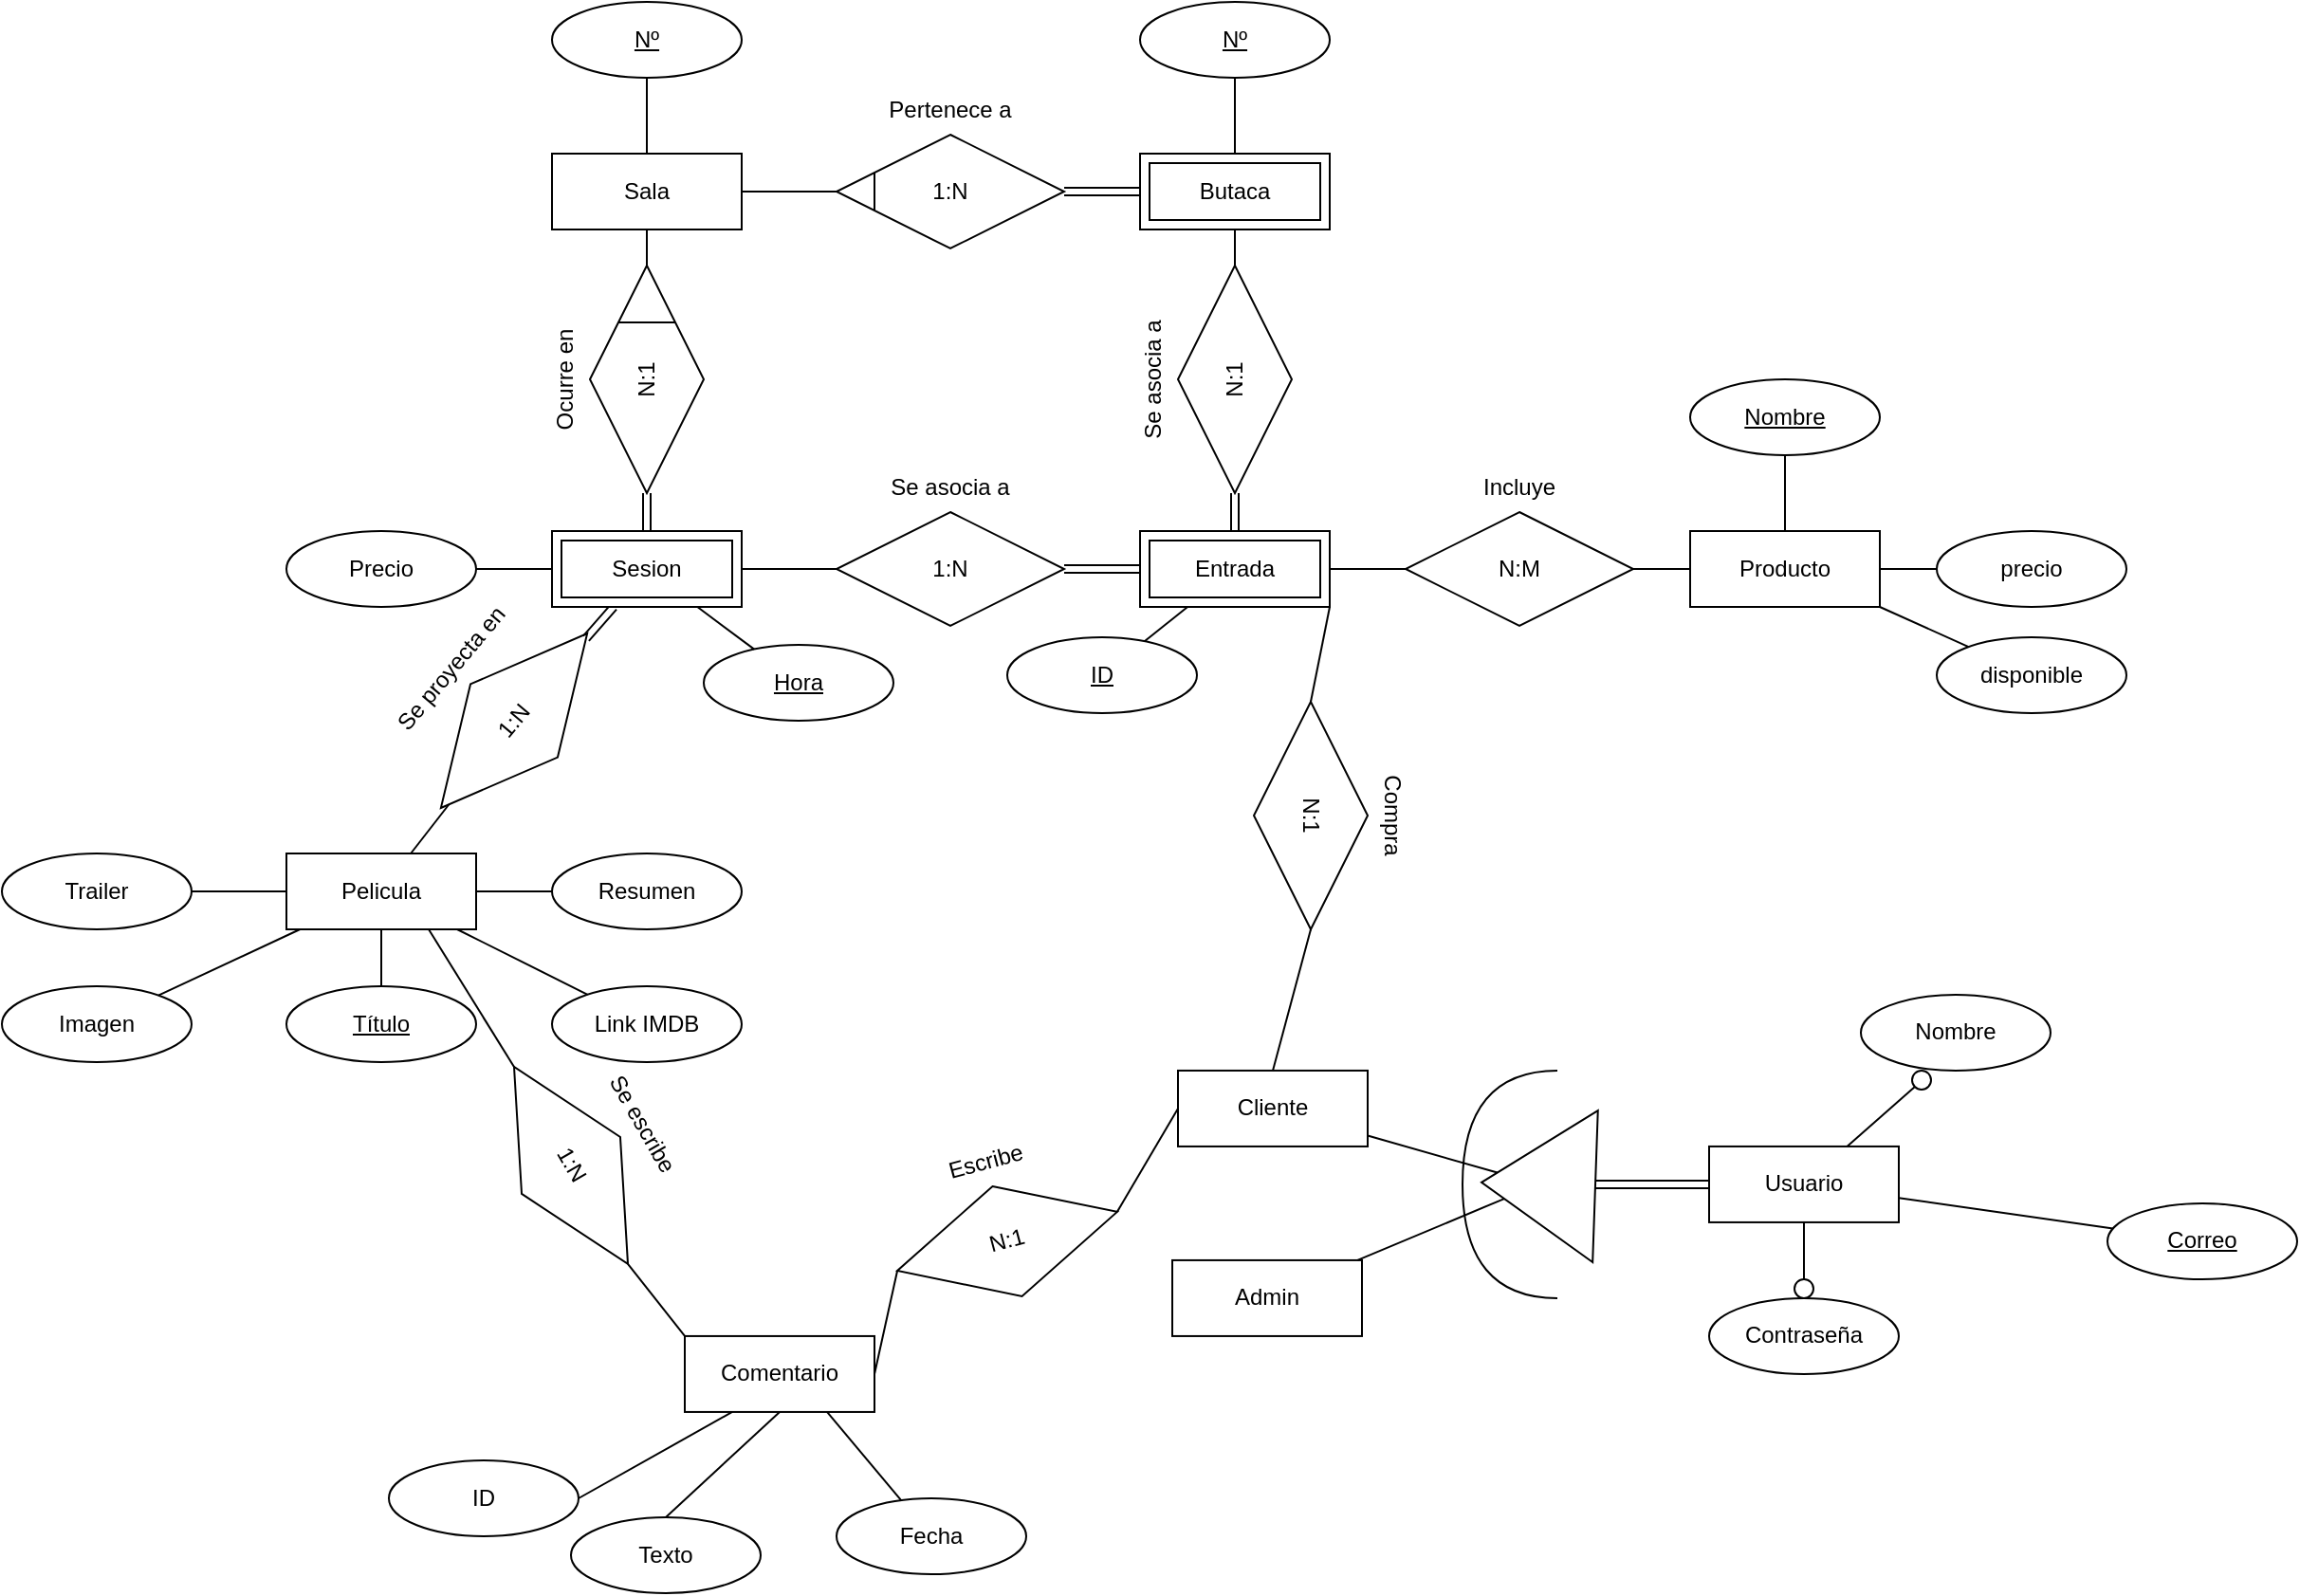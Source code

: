 <mxfile version="24.8.4">
  <diagram name="Página-1" id="i1TB0uVRsY2yhB7BvlCC">
    <mxGraphModel dx="1434" dy="738" grid="1" gridSize="10" guides="1" tooltips="1" connect="1" arrows="1" fold="1" page="1" pageScale="1" pageWidth="827" pageHeight="1169" math="0" shadow="0">
      <root>
        <mxCell id="0" />
        <mxCell id="1" parent="0" />
        <mxCell id="Ai4rZ1VYw9TOSwo746iE-4" value="Producto" style="whiteSpace=wrap;html=1;align=center;" parent="1" vertex="1">
          <mxGeometry x="1000" y="320" width="100" height="40" as="geometry" />
        </mxCell>
        <mxCell id="Ai4rZ1VYw9TOSwo746iE-5" value="Sala" style="whiteSpace=wrap;html=1;align=center;" parent="1" vertex="1">
          <mxGeometry x="400" y="121" width="100" height="40" as="geometry" />
        </mxCell>
        <mxCell id="Ai4rZ1VYw9TOSwo746iE-7" value="Pelicula" style="whiteSpace=wrap;html=1;align=center;" parent="1" vertex="1">
          <mxGeometry x="260" y="490" width="100" height="40" as="geometry" />
        </mxCell>
        <mxCell id="Ai4rZ1VYw9TOSwo746iE-12" value="Butaca" style="shape=ext;margin=3;double=1;whiteSpace=wrap;html=1;align=center;" parent="1" vertex="1">
          <mxGeometry x="710" y="121" width="100" height="40" as="geometry" />
        </mxCell>
        <mxCell id="Ai4rZ1VYw9TOSwo746iE-15" value="" style="endArrow=none;html=1;rounded=0;" parent="1" source="Ai4rZ1VYw9TOSwo746iE-13" target="Ai4rZ1VYw9TOSwo746iE-5" edge="1">
          <mxGeometry relative="1" as="geometry">
            <mxPoint x="368" y="151" as="sourcePoint" />
            <mxPoint x="528" y="151" as="targetPoint" />
          </mxGeometry>
        </mxCell>
        <mxCell id="Ai4rZ1VYw9TOSwo746iE-20" value="&lt;div&gt;Ocurre en&lt;/div&gt;&lt;div&gt;&lt;br&gt;&lt;/div&gt;&lt;div&gt;&lt;br&gt;&lt;/div&gt;&lt;div&gt;N:1&lt;/div&gt;&lt;div&gt;&lt;br&gt;&lt;/div&gt;&lt;div&gt;&lt;br&gt;&lt;/div&gt;&lt;div&gt;&lt;br&gt;&lt;/div&gt;" style="shape=rhombus;perimeter=rhombusPerimeter;whiteSpace=wrap;html=1;align=center;rotation=-90;" parent="1" vertex="1">
          <mxGeometry x="390" y="210" width="120" height="60" as="geometry" />
        </mxCell>
        <mxCell id="Ai4rZ1VYw9TOSwo746iE-23" value="" style="group" parent="1" vertex="1" connectable="0">
          <mxGeometry x="550" y="111" width="120" height="60" as="geometry" />
        </mxCell>
        <mxCell id="Ai4rZ1VYw9TOSwo746iE-13" value="&lt;div&gt;Pertenece a&lt;/div&gt;&lt;div&gt;&lt;br&gt;&lt;/div&gt;&lt;div&gt;&lt;br&gt;&lt;/div&gt;&lt;div&gt;1:N&lt;/div&gt;&lt;div&gt;&lt;br&gt;&lt;/div&gt;&lt;div&gt;&lt;br&gt;&lt;/div&gt;&lt;div&gt;&lt;br&gt;&lt;/div&gt;" style="shape=rhombus;perimeter=rhombusPerimeter;whiteSpace=wrap;html=1;align=center;" parent="Ai4rZ1VYw9TOSwo746iE-23" vertex="1">
          <mxGeometry width="120" height="60" as="geometry" />
        </mxCell>
        <mxCell id="Ai4rZ1VYw9TOSwo746iE-22" value="" style="endArrow=none;html=1;rounded=0;" parent="Ai4rZ1VYw9TOSwo746iE-23" edge="1">
          <mxGeometry relative="1" as="geometry">
            <mxPoint x="20" y="40" as="sourcePoint" />
            <mxPoint x="20" y="20" as="targetPoint" />
          </mxGeometry>
        </mxCell>
        <mxCell id="Ai4rZ1VYw9TOSwo746iE-26" value="&lt;div&gt;Se proyecta en&lt;/div&gt;&lt;div&gt;&lt;br&gt;&lt;/div&gt;&lt;div&gt;&lt;br&gt;&lt;/div&gt;&lt;div&gt;1:N&lt;/div&gt;&lt;div&gt;&lt;br&gt;&lt;/div&gt;&lt;div&gt;&lt;br&gt;&lt;/div&gt;&lt;div&gt;&lt;br&gt;&lt;/div&gt;" style="shape=rhombus;perimeter=rhombusPerimeter;whiteSpace=wrap;html=1;align=center;rotation=-50;" parent="1" vertex="1">
          <mxGeometry x="320" y="390" width="120" height="60" as="geometry" />
        </mxCell>
        <mxCell id="Ai4rZ1VYw9TOSwo746iE-28" value="" style="endArrow=none;html=1;rounded=0;" parent="1" source="Ai4rZ1VYw9TOSwo746iE-26" target="Ai4rZ1VYw9TOSwo746iE-7" edge="1">
          <mxGeometry relative="1" as="geometry">
            <mxPoint x="490" y="490" as="sourcePoint" />
            <mxPoint x="515" y="530" as="targetPoint" />
          </mxGeometry>
        </mxCell>
        <mxCell id="Ai4rZ1VYw9TOSwo746iE-29" value="Se asocia a&lt;div&gt;&lt;br&gt;&lt;/div&gt;&lt;div&gt;&lt;br&gt;&lt;/div&gt;&lt;div&gt;1:N&lt;/div&gt;&lt;div&gt;&lt;br&gt;&lt;/div&gt;&lt;div&gt;&lt;br&gt;&lt;/div&gt;&lt;div&gt;&lt;br&gt;&lt;/div&gt;" style="shape=rhombus;perimeter=rhombusPerimeter;whiteSpace=wrap;html=1;align=center;" parent="1" vertex="1">
          <mxGeometry x="550" y="310" width="120" height="60" as="geometry" />
        </mxCell>
        <mxCell id="Ai4rZ1VYw9TOSwo746iE-30" value="" style="endArrow=none;html=1;rounded=0;" parent="1" target="Ai4rZ1VYw9TOSwo746iE-29" edge="1">
          <mxGeometry relative="1" as="geometry">
            <mxPoint x="500" y="340" as="sourcePoint" />
            <mxPoint x="610" y="360" as="targetPoint" />
          </mxGeometry>
        </mxCell>
        <mxCell id="Ai4rZ1VYw9TOSwo746iE-32" value="Incluye&lt;div&gt;&lt;br&gt;&lt;/div&gt;&lt;div&gt;&lt;br&gt;&lt;/div&gt;&lt;div&gt;N:M&lt;/div&gt;&lt;div&gt;&lt;br&gt;&lt;/div&gt;&lt;div&gt;&lt;br&gt;&lt;/div&gt;&lt;div&gt;&lt;br&gt;&lt;/div&gt;" style="shape=rhombus;perimeter=rhombusPerimeter;whiteSpace=wrap;html=1;align=center;" parent="1" vertex="1">
          <mxGeometry x="850" y="310" width="120" height="60" as="geometry" />
        </mxCell>
        <mxCell id="Ai4rZ1VYw9TOSwo746iE-33" value="" style="endArrow=none;html=1;rounded=0;" parent="1" target="Ai4rZ1VYw9TOSwo746iE-32" edge="1">
          <mxGeometry relative="1" as="geometry">
            <mxPoint x="810" y="340" as="sourcePoint" />
            <mxPoint x="950" y="200" as="targetPoint" />
          </mxGeometry>
        </mxCell>
        <mxCell id="Ai4rZ1VYw9TOSwo746iE-34" value="" style="endArrow=none;html=1;rounded=0;" parent="1" source="Ai4rZ1VYw9TOSwo746iE-32" target="Ai4rZ1VYw9TOSwo746iE-4" edge="1">
          <mxGeometry relative="1" as="geometry">
            <mxPoint x="790" y="200" as="sourcePoint" />
            <mxPoint x="950" y="200" as="targetPoint" />
          </mxGeometry>
        </mxCell>
        <mxCell id="Ai4rZ1VYw9TOSwo746iE-35" value="" style="shape=link;html=1;rounded=0;" parent="1" source="Ai4rZ1VYw9TOSwo746iE-29" edge="1">
          <mxGeometry relative="1" as="geometry">
            <mxPoint x="690" y="380" as="sourcePoint" />
            <mxPoint x="710" y="340" as="targetPoint" />
          </mxGeometry>
        </mxCell>
        <mxCell id="Ai4rZ1VYw9TOSwo746iE-36" value="" style="resizable=0;html=1;whiteSpace=wrap;align=right;verticalAlign=bottom;" parent="Ai4rZ1VYw9TOSwo746iE-35" connectable="0" vertex="1">
          <mxGeometry x="1" relative="1" as="geometry" />
        </mxCell>
        <mxCell id="Ai4rZ1VYw9TOSwo746iE-37" value="&lt;u&gt;Hora&lt;/u&gt;" style="ellipse;whiteSpace=wrap;html=1;align=center;" parent="1" vertex="1">
          <mxGeometry x="480" y="380" width="100" height="40" as="geometry" />
        </mxCell>
        <mxCell id="Ai4rZ1VYw9TOSwo746iE-38" value="" style="endArrow=none;html=1;rounded=0;" parent="1" target="Ai4rZ1VYw9TOSwo746iE-37" edge="1">
          <mxGeometry relative="1" as="geometry">
            <mxPoint x="476.667" y="360" as="sourcePoint" />
            <mxPoint x="700" y="350" as="targetPoint" />
          </mxGeometry>
        </mxCell>
        <mxCell id="Ai4rZ1VYw9TOSwo746iE-40" value="" style="shape=link;html=1;rounded=0;" parent="1" source="Ai4rZ1VYw9TOSwo746iE-20" edge="1">
          <mxGeometry relative="1" as="geometry">
            <mxPoint x="680" y="350" as="sourcePoint" />
            <mxPoint x="450" y="320" as="targetPoint" />
          </mxGeometry>
        </mxCell>
        <mxCell id="Ai4rZ1VYw9TOSwo746iE-41" value="" style="resizable=0;html=1;whiteSpace=wrap;align=right;verticalAlign=bottom;" parent="Ai4rZ1VYw9TOSwo746iE-40" connectable="0" vertex="1">
          <mxGeometry x="1" relative="1" as="geometry" />
        </mxCell>
        <mxCell id="Ai4rZ1VYw9TOSwo746iE-42" value="" style="shape=link;html=1;rounded=0;" parent="1" target="Ai4rZ1VYw9TOSwo746iE-26" edge="1">
          <mxGeometry relative="1" as="geometry">
            <mxPoint x="432.5" y="360" as="sourcePoint" />
            <mxPoint x="730" y="360" as="targetPoint" />
          </mxGeometry>
        </mxCell>
        <mxCell id="Ai4rZ1VYw9TOSwo746iE-43" value="" style="resizable=0;html=1;whiteSpace=wrap;align=right;verticalAlign=bottom;" parent="Ai4rZ1VYw9TOSwo746iE-42" connectable="0" vertex="1">
          <mxGeometry x="1" relative="1" as="geometry" />
        </mxCell>
        <mxCell id="Ai4rZ1VYw9TOSwo746iE-44" value="precio" style="ellipse;whiteSpace=wrap;html=1;align=center;" parent="1" vertex="1">
          <mxGeometry x="1130" y="320" width="100" height="40" as="geometry" />
        </mxCell>
        <mxCell id="Ai4rZ1VYw9TOSwo746iE-45" value="&lt;u&gt;Nombre&lt;/u&gt;" style="ellipse;whiteSpace=wrap;html=1;align=center;" parent="1" vertex="1">
          <mxGeometry x="1000" y="240" width="100" height="40" as="geometry" />
        </mxCell>
        <mxCell id="Ai4rZ1VYw9TOSwo746iE-47" value="ID" style="ellipse;whiteSpace=wrap;html=1;align=center;fontStyle=4;" parent="1" vertex="1">
          <mxGeometry x="640" y="376" width="100" height="40" as="geometry" />
        </mxCell>
        <mxCell id="Ai4rZ1VYw9TOSwo746iE-52" value="" style="endArrow=none;html=1;rounded=0;" parent="1" source="Ai4rZ1VYw9TOSwo746iE-7" target="Ai4rZ1VYw9TOSwo746iE-53" edge="1">
          <mxGeometry relative="1" as="geometry">
            <mxPoint x="460" y="450" as="sourcePoint" />
            <mxPoint x="490" y="480" as="targetPoint" />
          </mxGeometry>
        </mxCell>
        <mxCell id="Ai4rZ1VYw9TOSwo746iE-53" value="Título" style="ellipse;whiteSpace=wrap;html=1;align=center;fontStyle=4;" parent="1" vertex="1">
          <mxGeometry x="260" y="560" width="100" height="40" as="geometry" />
        </mxCell>
        <mxCell id="Ai4rZ1VYw9TOSwo746iE-54" value="Resumen" style="ellipse;whiteSpace=wrap;html=1;align=center;" parent="1" vertex="1">
          <mxGeometry x="400" y="490" width="100" height="40" as="geometry" />
        </mxCell>
        <mxCell id="Ai4rZ1VYw9TOSwo746iE-55" value="Precio" style="ellipse;whiteSpace=wrap;html=1;align=center;" parent="1" vertex="1">
          <mxGeometry x="260" y="320" width="100" height="40" as="geometry" />
        </mxCell>
        <mxCell id="Ai4rZ1VYw9TOSwo746iE-56" value="" style="endArrow=none;html=1;rounded=0;" parent="1" source="Ai4rZ1VYw9TOSwo746iE-55" edge="1">
          <mxGeometry relative="1" as="geometry">
            <mxPoint x="460" y="310" as="sourcePoint" />
            <mxPoint x="400" y="340" as="targetPoint" />
          </mxGeometry>
        </mxCell>
        <mxCell id="Ai4rZ1VYw9TOSwo746iE-57" value="Nº" style="ellipse;whiteSpace=wrap;html=1;align=center;fontStyle=4;" parent="1" vertex="1">
          <mxGeometry x="400" y="41" width="100" height="40" as="geometry" />
        </mxCell>
        <mxCell id="Ai4rZ1VYw9TOSwo746iE-58" value="" style="endArrow=none;html=1;rounded=0;" parent="1" source="Ai4rZ1VYw9TOSwo746iE-57" target="Ai4rZ1VYw9TOSwo746iE-5" edge="1">
          <mxGeometry relative="1" as="geometry">
            <mxPoint x="668" y="101" as="sourcePoint" />
            <mxPoint x="828" y="101" as="targetPoint" />
          </mxGeometry>
        </mxCell>
        <mxCell id="Ai4rZ1VYw9TOSwo746iE-59" value="" style="endArrow=none;html=1;rounded=0;" parent="1" target="Ai4rZ1VYw9TOSwo746iE-47" edge="1">
          <mxGeometry relative="1" as="geometry">
            <mxPoint x="735.081" y="360" as="sourcePoint" />
            <mxPoint x="620" y="310" as="targetPoint" />
          </mxGeometry>
        </mxCell>
        <mxCell id="Ai4rZ1VYw9TOSwo746iE-61" value="" style="endArrow=none;html=1;rounded=0;" parent="1" source="Ai4rZ1VYw9TOSwo746iE-7" target="Ai4rZ1VYw9TOSwo746iE-54" edge="1">
          <mxGeometry relative="1" as="geometry">
            <mxPoint x="460" y="450" as="sourcePoint" />
            <mxPoint x="620" y="450" as="targetPoint" />
          </mxGeometry>
        </mxCell>
        <mxCell id="Ai4rZ1VYw9TOSwo746iE-62" value="Nº" style="ellipse;whiteSpace=wrap;html=1;align=center;fontStyle=4;" parent="1" vertex="1">
          <mxGeometry x="710" y="41" width="100" height="40" as="geometry" />
        </mxCell>
        <mxCell id="Ai4rZ1VYw9TOSwo746iE-63" value="" style="endArrow=none;html=1;rounded=0;" parent="1" source="Ai4rZ1VYw9TOSwo746iE-62" target="Ai4rZ1VYw9TOSwo746iE-12" edge="1">
          <mxGeometry relative="1" as="geometry">
            <mxPoint x="578" y="101" as="sourcePoint" />
            <mxPoint x="738" y="101" as="targetPoint" />
          </mxGeometry>
        </mxCell>
        <mxCell id="Ai4rZ1VYw9TOSwo746iE-64" value="Trailer" style="ellipse;whiteSpace=wrap;html=1;align=center;" parent="1" vertex="1">
          <mxGeometry x="110" y="490" width="100" height="40" as="geometry" />
        </mxCell>
        <mxCell id="Ai4rZ1VYw9TOSwo746iE-65" value="" style="endArrow=none;html=1;rounded=0;" parent="1" source="Ai4rZ1VYw9TOSwo746iE-64" target="Ai4rZ1VYw9TOSwo746iE-7" edge="1">
          <mxGeometry relative="1" as="geometry">
            <mxPoint x="480" y="450" as="sourcePoint" />
            <mxPoint x="640" y="450" as="targetPoint" />
          </mxGeometry>
        </mxCell>
        <mxCell id="Ai4rZ1VYw9TOSwo746iE-67" value="Imagen" style="ellipse;whiteSpace=wrap;html=1;align=center;" parent="1" vertex="1">
          <mxGeometry x="110" y="560" width="100" height="40" as="geometry" />
        </mxCell>
        <mxCell id="Ai4rZ1VYw9TOSwo746iE-68" value="Link IMDB" style="ellipse;whiteSpace=wrap;html=1;align=center;" parent="1" vertex="1">
          <mxGeometry x="400" y="560" width="100" height="40" as="geometry" />
        </mxCell>
        <mxCell id="Ai4rZ1VYw9TOSwo746iE-69" value="" style="endArrow=none;html=1;rounded=0;" parent="1" source="Ai4rZ1VYw9TOSwo746iE-7" target="Ai4rZ1VYw9TOSwo746iE-67" edge="1">
          <mxGeometry relative="1" as="geometry">
            <mxPoint x="480" y="450" as="sourcePoint" />
            <mxPoint x="640" y="450" as="targetPoint" />
          </mxGeometry>
        </mxCell>
        <mxCell id="Ai4rZ1VYw9TOSwo746iE-70" value="" style="endArrow=none;html=1;rounded=0;" parent="1" source="Ai4rZ1VYw9TOSwo746iE-7" target="Ai4rZ1VYw9TOSwo746iE-68" edge="1">
          <mxGeometry relative="1" as="geometry">
            <mxPoint x="480" y="450" as="sourcePoint" />
            <mxPoint x="640" y="450" as="targetPoint" />
          </mxGeometry>
        </mxCell>
        <mxCell id="Ai4rZ1VYw9TOSwo746iE-71" value="Usuario" style="whiteSpace=wrap;html=1;align=center;" parent="1" vertex="1">
          <mxGeometry x="1010" y="644.47" width="100" height="40" as="geometry" />
        </mxCell>
        <mxCell id="Ai4rZ1VYw9TOSwo746iE-73" value="Contraseña" style="ellipse;whiteSpace=wrap;html=1;align=center;" parent="1" vertex="1">
          <mxGeometry x="1010" y="724.47" width="100" height="40" as="geometry" />
        </mxCell>
        <mxCell id="Ai4rZ1VYw9TOSwo746iE-77" value="" style="endArrow=none;html=1;rounded=0;" parent="1" source="Ai4rZ1VYw9TOSwo746iE-71" edge="1">
          <mxGeometry relative="1" as="geometry">
            <mxPoint x="1010" y="574.47" as="sourcePoint" />
            <mxPoint x="1060" y="714.47" as="targetPoint" />
          </mxGeometry>
        </mxCell>
        <mxCell id="Ai4rZ1VYw9TOSwo746iE-80" value="Correo" style="ellipse;whiteSpace=wrap;html=1;align=center;fontStyle=4;" parent="1" vertex="1">
          <mxGeometry x="1220" y="674.47" width="100" height="40" as="geometry" />
        </mxCell>
        <mxCell id="Ai4rZ1VYw9TOSwo746iE-84" value="" style="endArrow=none;html=1;rounded=0;" parent="1" source="Ai4rZ1VYw9TOSwo746iE-71" target="Ai4rZ1VYw9TOSwo746iE-80" edge="1">
          <mxGeometry relative="1" as="geometry">
            <mxPoint x="1010" y="574.47" as="sourcePoint" />
            <mxPoint x="1170" y="574.47" as="targetPoint" />
          </mxGeometry>
        </mxCell>
        <mxCell id="Ai4rZ1VYw9TOSwo746iE-85" value="Nombre" style="ellipse;whiteSpace=wrap;html=1;align=center;strokeColor=default;" parent="1" vertex="1">
          <mxGeometry x="1090" y="564.47" width="100" height="40" as="geometry" />
        </mxCell>
        <mxCell id="Ai4rZ1VYw9TOSwo746iE-86" value="" style="endArrow=none;html=1;rounded=0;entryX=0;entryY=1;entryDx=0;entryDy=0;" parent="1" source="Ai4rZ1VYw9TOSwo746iE-71" target="WaNQpM3-EiN_dXVgGQCZ-6" edge="1">
          <mxGeometry relative="1" as="geometry">
            <mxPoint x="1010" y="574.47" as="sourcePoint" />
            <mxPoint x="1110" y="614.47" as="targetPoint" />
          </mxGeometry>
        </mxCell>
        <mxCell id="Ai4rZ1VYw9TOSwo746iE-89" value="" style="endArrow=none;html=1;rounded=0;" parent="1" source="Ai4rZ1VYw9TOSwo746iE-44" target="Ai4rZ1VYw9TOSwo746iE-4" edge="1">
          <mxGeometry relative="1" as="geometry">
            <mxPoint x="860" y="450" as="sourcePoint" />
            <mxPoint x="1020" y="450" as="targetPoint" />
          </mxGeometry>
        </mxCell>
        <mxCell id="Ai4rZ1VYw9TOSwo746iE-90" value="" style="endArrow=none;html=1;rounded=0;" parent="1" source="Ai4rZ1VYw9TOSwo746iE-45" target="Ai4rZ1VYw9TOSwo746iE-4" edge="1">
          <mxGeometry relative="1" as="geometry">
            <mxPoint x="860" y="450" as="sourcePoint" />
            <mxPoint x="1020" y="450" as="targetPoint" />
          </mxGeometry>
        </mxCell>
        <mxCell id="Ai4rZ1VYw9TOSwo746iE-97" value="Admin" style="whiteSpace=wrap;html=1;align=center;" parent="1" vertex="1">
          <mxGeometry x="727" y="704.47" width="100" height="40" as="geometry" />
        </mxCell>
        <mxCell id="Ai4rZ1VYw9TOSwo746iE-104" value="Cliente" style="whiteSpace=wrap;html=1;align=center;" parent="1" vertex="1">
          <mxGeometry x="730" y="604.47" width="100" height="40" as="geometry" />
        </mxCell>
        <mxCell id="Ai4rZ1VYw9TOSwo746iE-106" value="" style="triangle;whiteSpace=wrap;html=1;rotation=-178;" parent="1" vertex="1">
          <mxGeometry x="890" y="624.47" width="60" height="80" as="geometry" />
        </mxCell>
        <mxCell id="Ai4rZ1VYw9TOSwo746iE-108" value="" style="endArrow=none;html=1;rounded=0;" parent="1" source="Ai4rZ1VYw9TOSwo746iE-106" target="Ai4rZ1VYw9TOSwo746iE-104" edge="1">
          <mxGeometry relative="1" as="geometry">
            <mxPoint x="910" y="654.47" as="sourcePoint" />
            <mxPoint x="1070" y="654.47" as="targetPoint" />
          </mxGeometry>
        </mxCell>
        <mxCell id="Ai4rZ1VYw9TOSwo746iE-109" value="" style="endArrow=none;html=1;rounded=0;" parent="1" source="Ai4rZ1VYw9TOSwo746iE-106" target="Ai4rZ1VYw9TOSwo746iE-97" edge="1">
          <mxGeometry relative="1" as="geometry">
            <mxPoint x="910" y="664.47" as="sourcePoint" />
            <mxPoint x="1070" y="654.47" as="targetPoint" />
          </mxGeometry>
        </mxCell>
        <mxCell id="Ai4rZ1VYw9TOSwo746iE-112" value="" style="endArrow=none;html=1;rounded=0;edgeStyle=orthogonalEdgeStyle;curved=1;" parent="1" edge="1">
          <mxGeometry width="50" height="50" relative="1" as="geometry">
            <mxPoint x="930" y="724.47" as="sourcePoint" />
            <mxPoint x="930" y="604.47" as="targetPoint" />
            <Array as="points">
              <mxPoint x="880" y="724.47" />
              <mxPoint x="880" y="604.47" />
            </Array>
          </mxGeometry>
        </mxCell>
        <mxCell id="Ai4rZ1VYw9TOSwo746iE-113" value="" style="shape=link;html=1;rounded=0;" parent="1" source="Ai4rZ1VYw9TOSwo746iE-71" edge="1">
          <mxGeometry relative="1" as="geometry">
            <mxPoint x="1080" y="634.47" as="sourcePoint" />
            <mxPoint x="950" y="664.47" as="targetPoint" />
          </mxGeometry>
        </mxCell>
        <mxCell id="Ai4rZ1VYw9TOSwo746iE-114" value="" style="resizable=0;html=1;whiteSpace=wrap;align=right;verticalAlign=bottom;" parent="Ai4rZ1VYw9TOSwo746iE-113" connectable="0" vertex="1">
          <mxGeometry x="1" relative="1" as="geometry" />
        </mxCell>
        <mxCell id="Ai4rZ1VYw9TOSwo746iE-116" value="" style="endArrow=none;html=1;rounded=0;" parent="1" source="Ai4rZ1VYw9TOSwo746iE-20" target="Ai4rZ1VYw9TOSwo746iE-5" edge="1">
          <mxGeometry relative="1" as="geometry">
            <mxPoint x="460" y="190" as="sourcePoint" />
            <mxPoint x="620" y="190" as="targetPoint" />
          </mxGeometry>
        </mxCell>
        <mxCell id="Ai4rZ1VYw9TOSwo746iE-117" value="" style="shape=link;html=1;rounded=0;" parent="1" source="Ai4rZ1VYw9TOSwo746iE-13" target="Ai4rZ1VYw9TOSwo746iE-12" edge="1">
          <mxGeometry relative="1" as="geometry">
            <mxPoint x="610" y="190" as="sourcePoint" />
            <mxPoint x="770" y="190" as="targetPoint" />
          </mxGeometry>
        </mxCell>
        <mxCell id="Ai4rZ1VYw9TOSwo746iE-118" value="" style="resizable=0;html=1;whiteSpace=wrap;align=right;verticalAlign=bottom;" parent="Ai4rZ1VYw9TOSwo746iE-117" connectable="0" vertex="1">
          <mxGeometry x="1" relative="1" as="geometry" />
        </mxCell>
        <mxCell id="Ai4rZ1VYw9TOSwo746iE-119" value="Se asocia a&lt;div&gt;&lt;br&gt;&lt;/div&gt;&lt;div&gt;&lt;br&gt;&lt;/div&gt;&lt;div&gt;N:1&lt;/div&gt;&lt;div&gt;&lt;br&gt;&lt;/div&gt;&lt;div&gt;&lt;br&gt;&lt;/div&gt;&lt;div&gt;&lt;br&gt;&lt;/div&gt;" style="shape=rhombus;perimeter=rhombusPerimeter;whiteSpace=wrap;html=1;align=center;rotation=-90;" parent="1" vertex="1">
          <mxGeometry x="700" y="210" width="120" height="60" as="geometry" />
        </mxCell>
        <mxCell id="Ai4rZ1VYw9TOSwo746iE-122" value="" style="endArrow=none;html=1;rounded=0;" parent="1" source="Ai4rZ1VYw9TOSwo746iE-12" target="Ai4rZ1VYw9TOSwo746iE-119" edge="1">
          <mxGeometry relative="1" as="geometry">
            <mxPoint x="610" y="190" as="sourcePoint" />
            <mxPoint x="770" y="190" as="targetPoint" />
          </mxGeometry>
        </mxCell>
        <mxCell id="Ai4rZ1VYw9TOSwo746iE-124" value="" style="shape=link;html=1;rounded=0;exitX=0.5;exitY=0;exitDx=0;exitDy=0;" parent="1" target="Ai4rZ1VYw9TOSwo746iE-119" edge="1">
          <mxGeometry relative="1" as="geometry">
            <mxPoint x="760" y="320" as="sourcePoint" />
            <mxPoint x="690" y="210" as="targetPoint" />
          </mxGeometry>
        </mxCell>
        <mxCell id="Ai4rZ1VYw9TOSwo746iE-125" value="" style="resizable=0;html=1;whiteSpace=wrap;align=right;verticalAlign=bottom;" parent="Ai4rZ1VYw9TOSwo746iE-124" connectable="0" vertex="1">
          <mxGeometry x="1" relative="1" as="geometry" />
        </mxCell>
        <mxCell id="Ai4rZ1VYw9TOSwo746iE-127" value="Entrada" style="shape=ext;margin=3;double=1;whiteSpace=wrap;html=1;align=center;" parent="1" vertex="1">
          <mxGeometry x="710" y="320" width="100" height="40" as="geometry" />
        </mxCell>
        <mxCell id="WaNQpM3-EiN_dXVgGQCZ-1" value="Compra&lt;div&gt;&lt;br&gt;&lt;/div&gt;&lt;div&gt;&lt;br&gt;&lt;/div&gt;&lt;div&gt;N:1&lt;/div&gt;&lt;div&gt;&lt;br&gt;&lt;/div&gt;&lt;div&gt;&lt;br&gt;&lt;/div&gt;&lt;div&gt;&lt;br&gt;&lt;/div&gt;" style="shape=rhombus;perimeter=rhombusPerimeter;whiteSpace=wrap;html=1;align=center;rotation=90;" parent="1" vertex="1">
          <mxGeometry x="740" y="440" width="120" height="60" as="geometry" />
        </mxCell>
        <mxCell id="WaNQpM3-EiN_dXVgGQCZ-2" value="" style="endArrow=none;html=1;rounded=0;entryX=0.5;entryY=0;entryDx=0;entryDy=0;exitX=1;exitY=0.5;exitDx=0;exitDy=0;" parent="1" source="WaNQpM3-EiN_dXVgGQCZ-1" target="Ai4rZ1VYw9TOSwo746iE-104" edge="1">
          <mxGeometry relative="1" as="geometry">
            <mxPoint x="907.956" y="559.999" as="sourcePoint" />
            <mxPoint x="520" y="275.47" as="targetPoint" />
          </mxGeometry>
        </mxCell>
        <mxCell id="WaNQpM3-EiN_dXVgGQCZ-3" value="" style="endArrow=none;html=1;rounded=0;entryX=1;entryY=1;entryDx=0;entryDy=0;exitX=0;exitY=0.5;exitDx=0;exitDy=0;" parent="1" source="WaNQpM3-EiN_dXVgGQCZ-1" target="Ai4rZ1VYw9TOSwo746iE-127" edge="1">
          <mxGeometry relative="1" as="geometry">
            <mxPoint x="890" y="380" as="sourcePoint" />
            <mxPoint x="510" y="151" as="targetPoint" />
          </mxGeometry>
        </mxCell>
        <mxCell id="WaNQpM3-EiN_dXVgGQCZ-6" value="" style="ellipse;whiteSpace=wrap;html=1;aspect=fixed;" parent="1" vertex="1">
          <mxGeometry x="1117" y="604.47" width="10" height="10" as="geometry" />
        </mxCell>
        <mxCell id="WaNQpM3-EiN_dXVgGQCZ-7" value="" style="ellipse;whiteSpace=wrap;html=1;aspect=fixed;" parent="1" vertex="1">
          <mxGeometry x="1055" y="714.47" width="10" height="10" as="geometry" />
        </mxCell>
        <mxCell id="WaNQpM3-EiN_dXVgGQCZ-12" value="Sesion" style="shape=ext;margin=3;double=1;whiteSpace=wrap;html=1;align=center;" parent="1" vertex="1">
          <mxGeometry x="400" y="320" width="100" height="40" as="geometry" />
        </mxCell>
        <mxCell id="WaNQpM3-EiN_dXVgGQCZ-15" value="" style="endArrow=none;html=1;rounded=0;entryX=1;entryY=0;entryDx=0;entryDy=0;exitX=1;exitY=1;exitDx=0;exitDy=0;" parent="1" source="Ai4rZ1VYw9TOSwo746iE-20" target="Ai4rZ1VYw9TOSwo746iE-20" edge="1">
          <mxGeometry relative="1" as="geometry">
            <mxPoint x="460" y="200" as="sourcePoint" />
            <mxPoint x="580" y="141" as="targetPoint" />
          </mxGeometry>
        </mxCell>
        <mxCell id="UDxgQ7HVvXyelPGYPw1h-1" value="disponible" style="ellipse;whiteSpace=wrap;html=1;align=center;" parent="1" vertex="1">
          <mxGeometry x="1130" y="376" width="100" height="40" as="geometry" />
        </mxCell>
        <mxCell id="UDxgQ7HVvXyelPGYPw1h-2" value="" style="endArrow=none;html=1;rounded=0;entryX=1;entryY=1;entryDx=0;entryDy=0;" parent="1" source="UDxgQ7HVvXyelPGYPw1h-1" target="Ai4rZ1VYw9TOSwo746iE-4" edge="1">
          <mxGeometry relative="1" as="geometry">
            <mxPoint x="1140" y="350" as="sourcePoint" />
            <mxPoint x="1110" y="350" as="targetPoint" />
          </mxGeometry>
        </mxCell>
        <mxCell id="UDxgQ7HVvXyelPGYPw1h-3" value="Comentario" style="whiteSpace=wrap;html=1;align=center;" parent="1" vertex="1">
          <mxGeometry x="470" y="744.47" width="100" height="40" as="geometry" />
        </mxCell>
        <mxCell id="ql3gx0B6WU7ZgXI6bhPQ-1" value="&lt;div&gt;Escribe&lt;/div&gt;&lt;div&gt;&lt;br&gt;&lt;/div&gt;&lt;div&gt;&lt;br&gt;&lt;/div&gt;&lt;div&gt;N:1&lt;/div&gt;&lt;div&gt;&lt;br&gt;&lt;/div&gt;&lt;div&gt;&lt;br&gt;&lt;/div&gt;&lt;div&gt;&lt;br&gt;&lt;/div&gt;" style="shape=rhombus;perimeter=rhombusPerimeter;whiteSpace=wrap;html=1;align=center;rotation=-15;" parent="1" vertex="1">
          <mxGeometry x="580" y="664.47" width="120" height="60" as="geometry" />
        </mxCell>
        <mxCell id="ql3gx0B6WU7ZgXI6bhPQ-2" value="" style="endArrow=none;html=1;rounded=0;entryX=1;entryY=0.5;entryDx=0;entryDy=0;exitX=0;exitY=0.5;exitDx=0;exitDy=0;" parent="1" source="Ai4rZ1VYw9TOSwo746iE-104" target="ql3gx0B6WU7ZgXI6bhPQ-1" edge="1">
          <mxGeometry relative="1" as="geometry">
            <mxPoint x="810" y="540" as="sourcePoint" />
            <mxPoint x="790" y="614" as="targetPoint" />
          </mxGeometry>
        </mxCell>
        <mxCell id="ql3gx0B6WU7ZgXI6bhPQ-3" value="" style="endArrow=none;html=1;rounded=0;entryX=0;entryY=0.5;entryDx=0;entryDy=0;exitX=1;exitY=0.5;exitDx=0;exitDy=0;" parent="1" source="UDxgQ7HVvXyelPGYPw1h-3" target="ql3gx0B6WU7ZgXI6bhPQ-1" edge="1">
          <mxGeometry relative="1" as="geometry">
            <mxPoint x="740" y="634" as="sourcePoint" />
            <mxPoint x="708" y="669" as="targetPoint" />
          </mxGeometry>
        </mxCell>
        <mxCell id="ql3gx0B6WU7ZgXI6bhPQ-4" value="&lt;div&gt;Se escribe&lt;/div&gt;&lt;div&gt;&lt;br&gt;&lt;/div&gt;&lt;div&gt;&lt;br&gt;&lt;/div&gt;&lt;div&gt;1:N&lt;/div&gt;&lt;div&gt;&lt;br&gt;&lt;/div&gt;&lt;div&gt;&lt;br&gt;&lt;/div&gt;&lt;div&gt;&lt;br&gt;&lt;/div&gt;" style="shape=rhombus;perimeter=rhombusPerimeter;whiteSpace=wrap;html=1;align=center;rotation=60;" parent="1" vertex="1">
          <mxGeometry x="350" y="624.47" width="120" height="60" as="geometry" />
        </mxCell>
        <mxCell id="ql3gx0B6WU7ZgXI6bhPQ-5" value="" style="endArrow=none;html=1;rounded=0;entryX=1;entryY=0.5;entryDx=0;entryDy=0;exitX=0;exitY=0;exitDx=0;exitDy=0;" parent="1" source="UDxgQ7HVvXyelPGYPw1h-3" target="ql3gx0B6WU7ZgXI6bhPQ-4" edge="1">
          <mxGeometry relative="1" as="geometry">
            <mxPoint x="560" y="744" as="sourcePoint" />
            <mxPoint x="592" y="720" as="targetPoint" />
          </mxGeometry>
        </mxCell>
        <mxCell id="ql3gx0B6WU7ZgXI6bhPQ-6" value="" style="endArrow=none;html=1;rounded=0;exitX=0.75;exitY=1;exitDx=0;exitDy=0;entryX=0;entryY=0.5;entryDx=0;entryDy=0;" parent="1" source="Ai4rZ1VYw9TOSwo746iE-7" target="ql3gx0B6WU7ZgXI6bhPQ-4" edge="1">
          <mxGeometry relative="1" as="geometry">
            <mxPoint x="480" y="754" as="sourcePoint" />
            <mxPoint x="380" y="810" as="targetPoint" />
          </mxGeometry>
        </mxCell>
        <mxCell id="ql3gx0B6WU7ZgXI6bhPQ-7" value="Texto" style="ellipse;whiteSpace=wrap;html=1;align=center;" parent="1" vertex="1">
          <mxGeometry x="410" y="840" width="100" height="40" as="geometry" />
        </mxCell>
        <mxCell id="ql3gx0B6WU7ZgXI6bhPQ-8" value="" style="endArrow=none;html=1;rounded=0;entryX=0.5;entryY=1;entryDx=0;entryDy=0;exitX=0.5;exitY=0;exitDx=0;exitDy=0;" parent="1" source="ql3gx0B6WU7ZgXI6bhPQ-7" target="UDxgQ7HVvXyelPGYPw1h-3" edge="1">
          <mxGeometry relative="1" as="geometry">
            <mxPoint x="514" y="854" as="sourcePoint" />
            <mxPoint x="526" y="800" as="targetPoint" />
          </mxGeometry>
        </mxCell>
        <mxCell id="ql3gx0B6WU7ZgXI6bhPQ-9" value="ID" style="ellipse;whiteSpace=wrap;html=1;align=center;" parent="1" vertex="1">
          <mxGeometry x="314" y="810" width="100" height="40" as="geometry" />
        </mxCell>
        <mxCell id="ql3gx0B6WU7ZgXI6bhPQ-10" value="" style="endArrow=none;html=1;rounded=0;entryX=0.25;entryY=1;entryDx=0;entryDy=0;exitX=1;exitY=0.5;exitDx=0;exitDy=0;" parent="1" source="ql3gx0B6WU7ZgXI6bhPQ-9" target="UDxgQ7HVvXyelPGYPw1h-3" edge="1">
          <mxGeometry relative="1" as="geometry">
            <mxPoint x="470" y="850" as="sourcePoint" />
            <mxPoint x="530" y="794" as="targetPoint" />
          </mxGeometry>
        </mxCell>
        <mxCell id="ql3gx0B6WU7ZgXI6bhPQ-11" value="Fecha" style="ellipse;whiteSpace=wrap;html=1;align=center;" parent="1" vertex="1">
          <mxGeometry x="550" y="830" width="100" height="40" as="geometry" />
        </mxCell>
        <mxCell id="ql3gx0B6WU7ZgXI6bhPQ-12" value="" style="endArrow=none;html=1;rounded=0;entryX=0.75;entryY=1;entryDx=0;entryDy=0;" parent="1" source="ql3gx0B6WU7ZgXI6bhPQ-11" target="UDxgQ7HVvXyelPGYPw1h-3" edge="1">
          <mxGeometry relative="1" as="geometry">
            <mxPoint x="470" y="850" as="sourcePoint" />
            <mxPoint x="530" y="794" as="targetPoint" />
          </mxGeometry>
        </mxCell>
      </root>
    </mxGraphModel>
  </diagram>
</mxfile>
